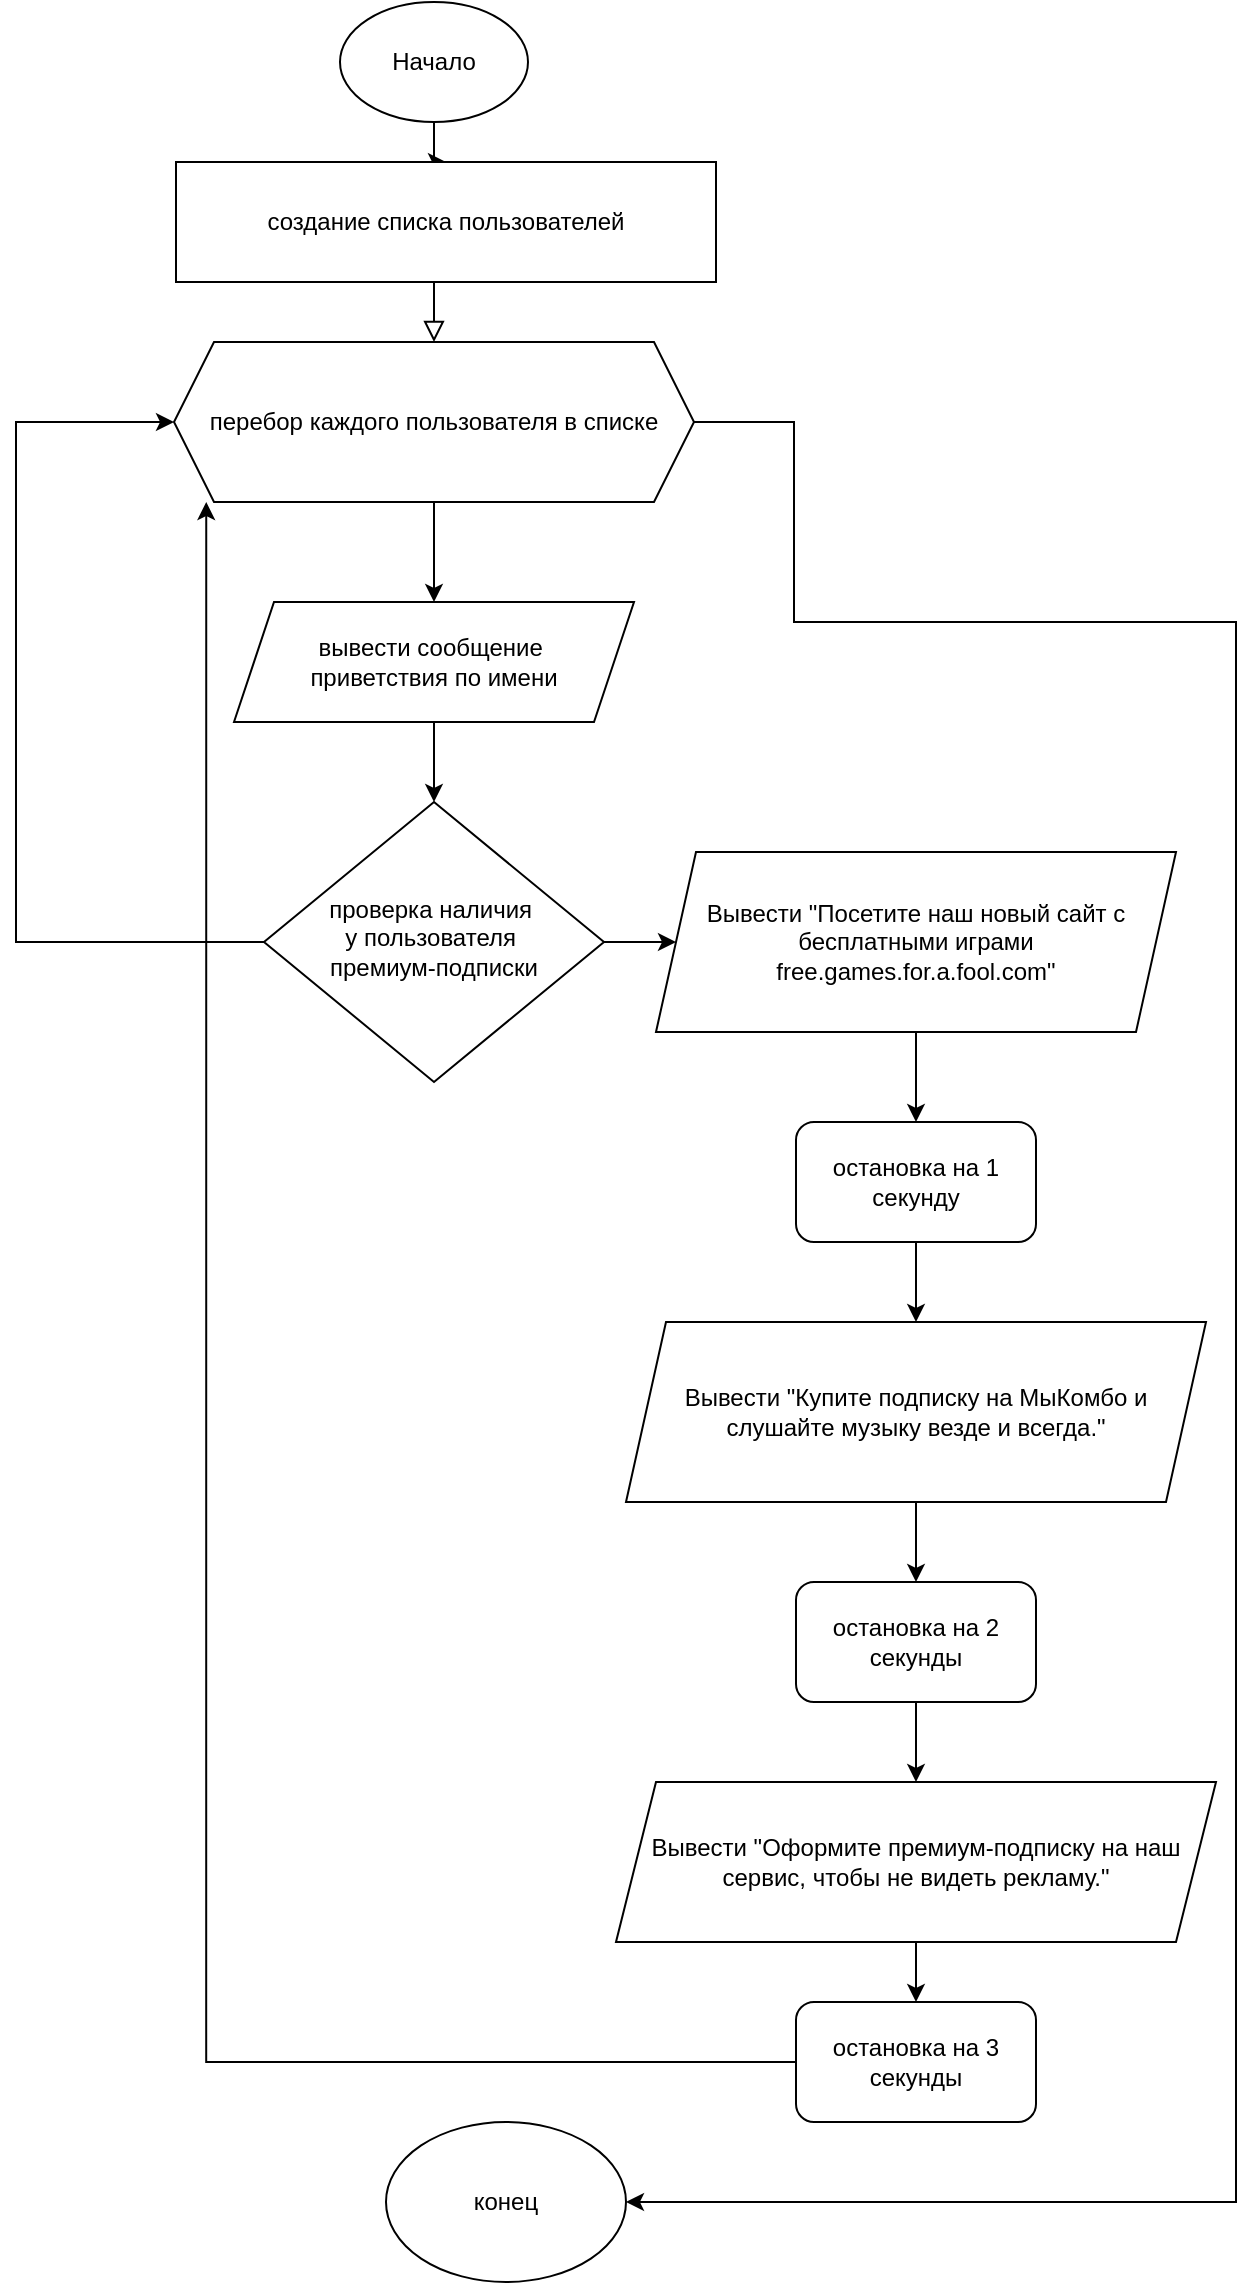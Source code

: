 <mxfile version="24.4.0" type="device">
  <diagram id="C5RBs43oDa-KdzZeNtuy" name="Page-1">
    <mxGraphModel dx="1434" dy="3084" grid="1" gridSize="10" guides="1" tooltips="1" connect="1" arrows="1" fold="1" page="1" pageScale="1" pageWidth="827" pageHeight="1169" math="0" shadow="0">
      <root>
        <mxCell id="WIyWlLk6GJQsqaUBKTNV-0" />
        <mxCell id="WIyWlLk6GJQsqaUBKTNV-1" parent="WIyWlLk6GJQsqaUBKTNV-0" />
        <mxCell id="WIyWlLk6GJQsqaUBKTNV-2" value="" style="rounded=0;html=1;jettySize=auto;orthogonalLoop=1;fontSize=11;endArrow=block;endFill=0;endSize=8;strokeWidth=1;shadow=0;labelBackgroundColor=none;edgeStyle=orthogonalEdgeStyle;exitX=0.5;exitY=1;exitDx=0;exitDy=0;entryX=0.5;entryY=0;entryDx=0;entryDy=0;" parent="WIyWlLk6GJQsqaUBKTNV-1" source="zASFLG1L3WaEbDSjhx9o-14" target="zASFLG1L3WaEbDSjhx9o-2" edge="1">
          <mxGeometry relative="1" as="geometry">
            <mxPoint x="400" y="160" as="sourcePoint" />
            <Array as="points" />
          </mxGeometry>
        </mxCell>
        <mxCell id="zASFLG1L3WaEbDSjhx9o-32" style="edgeStyle=orthogonalEdgeStyle;rounded=0;orthogonalLoop=1;jettySize=auto;html=1;exitX=0;exitY=0.5;exitDx=0;exitDy=0;entryX=0;entryY=0.5;entryDx=0;entryDy=0;" edge="1" parent="WIyWlLk6GJQsqaUBKTNV-1" source="WIyWlLk6GJQsqaUBKTNV-6" target="zASFLG1L3WaEbDSjhx9o-2">
          <mxGeometry relative="1" as="geometry">
            <mxPoint x="90" y="-1980" as="targetPoint" />
            <mxPoint x="149" y="-1720" as="sourcePoint" />
            <Array as="points">
              <mxPoint x="150" y="-1860" />
              <mxPoint x="150" y="-2120" />
            </Array>
          </mxGeometry>
        </mxCell>
        <mxCell id="zASFLG1L3WaEbDSjhx9o-36" value="" style="edgeStyle=orthogonalEdgeStyle;rounded=0;orthogonalLoop=1;jettySize=auto;html=1;" edge="1" parent="WIyWlLk6GJQsqaUBKTNV-1" source="WIyWlLk6GJQsqaUBKTNV-6" target="zASFLG1L3WaEbDSjhx9o-5">
          <mxGeometry relative="1" as="geometry" />
        </mxCell>
        <mxCell id="WIyWlLk6GJQsqaUBKTNV-6" value="проверка наличия&amp;nbsp;&lt;div&gt;у пользователя&amp;nbsp;&lt;/div&gt;&lt;div&gt;премиум-подписки&lt;/div&gt;" style="rhombus;whiteSpace=wrap;html=1;shadow=0;fontFamily=Helvetica;fontSize=12;align=center;strokeWidth=1;spacing=6;spacingTop=-4;" parent="WIyWlLk6GJQsqaUBKTNV-1" vertex="1">
          <mxGeometry x="274" y="-1930" width="170" height="140" as="geometry" />
        </mxCell>
        <mxCell id="zASFLG1L3WaEbDSjhx9o-0" value="Начало" style="ellipse;whiteSpace=wrap;html=1;" vertex="1" parent="WIyWlLk6GJQsqaUBKTNV-1">
          <mxGeometry x="312" y="-2330" width="94" height="60" as="geometry" />
        </mxCell>
        <mxCell id="zASFLG1L3WaEbDSjhx9o-16" value="" style="edgeStyle=orthogonalEdgeStyle;rounded=0;orthogonalLoop=1;jettySize=auto;html=1;" edge="1" parent="WIyWlLk6GJQsqaUBKTNV-1" source="zASFLG1L3WaEbDSjhx9o-2" target="zASFLG1L3WaEbDSjhx9o-4">
          <mxGeometry relative="1" as="geometry" />
        </mxCell>
        <mxCell id="zASFLG1L3WaEbDSjhx9o-31" value="" style="edgeStyle=orthogonalEdgeStyle;rounded=0;orthogonalLoop=1;jettySize=auto;html=1;exitX=1;exitY=0.5;exitDx=0;exitDy=0;" edge="1" parent="WIyWlLk6GJQsqaUBKTNV-1" source="zASFLG1L3WaEbDSjhx9o-2" target="zASFLG1L3WaEbDSjhx9o-23">
          <mxGeometry relative="1" as="geometry">
            <mxPoint x="540" y="-2080" as="sourcePoint" />
            <Array as="points">
              <mxPoint x="539" y="-2120" />
              <mxPoint x="539" y="-2020" />
              <mxPoint x="760" y="-2020" />
              <mxPoint x="760" y="-1230" />
            </Array>
          </mxGeometry>
        </mxCell>
        <mxCell id="zASFLG1L3WaEbDSjhx9o-2" value="&lt;div&gt;&lt;span style=&quot;background-color: initial;&quot;&gt;перебор каждого пользователя в списке&lt;/span&gt;&lt;br&gt;&lt;/div&gt;" style="shape=hexagon;perimeter=hexagonPerimeter2;whiteSpace=wrap;html=1;fixedSize=1;" vertex="1" parent="WIyWlLk6GJQsqaUBKTNV-1">
          <mxGeometry x="229" y="-2160" width="260" height="80" as="geometry" />
        </mxCell>
        <mxCell id="zASFLG1L3WaEbDSjhx9o-17" value="" style="edgeStyle=orthogonalEdgeStyle;rounded=0;orthogonalLoop=1;jettySize=auto;html=1;" edge="1" parent="WIyWlLk6GJQsqaUBKTNV-1" source="zASFLG1L3WaEbDSjhx9o-4" target="WIyWlLk6GJQsqaUBKTNV-6">
          <mxGeometry relative="1" as="geometry" />
        </mxCell>
        <mxCell id="zASFLG1L3WaEbDSjhx9o-4" value="вывести сообщение&amp;nbsp;&lt;div&gt;приветствия по имени&lt;/div&gt;" style="shape=parallelogram;perimeter=parallelogramPerimeter;whiteSpace=wrap;html=1;fixedSize=1;" vertex="1" parent="WIyWlLk6GJQsqaUBKTNV-1">
          <mxGeometry x="259" y="-2030" width="200" height="60" as="geometry" />
        </mxCell>
        <mxCell id="zASFLG1L3WaEbDSjhx9o-26" value="" style="edgeStyle=orthogonalEdgeStyle;rounded=0;orthogonalLoop=1;jettySize=auto;html=1;" edge="1" parent="WIyWlLk6GJQsqaUBKTNV-1" source="zASFLG1L3WaEbDSjhx9o-5" target="zASFLG1L3WaEbDSjhx9o-19">
          <mxGeometry relative="1" as="geometry" />
        </mxCell>
        <mxCell id="zASFLG1L3WaEbDSjhx9o-5" value="Вывести&amp;nbsp;&quot;Посетите наш новый сайт с бесплатными играми free.games.for.a.fool.com&quot;" style="shape=parallelogram;perimeter=parallelogramPerimeter;whiteSpace=wrap;html=1;fixedSize=1;" vertex="1" parent="WIyWlLk6GJQsqaUBKTNV-1">
          <mxGeometry x="470" y="-1905" width="260" height="90" as="geometry" />
        </mxCell>
        <mxCell id="zASFLG1L3WaEbDSjhx9o-28" value="" style="edgeStyle=orthogonalEdgeStyle;rounded=0;orthogonalLoop=1;jettySize=auto;html=1;" edge="1" parent="WIyWlLk6GJQsqaUBKTNV-1" source="zASFLG1L3WaEbDSjhx9o-6" target="zASFLG1L3WaEbDSjhx9o-21">
          <mxGeometry relative="1" as="geometry" />
        </mxCell>
        <mxCell id="zASFLG1L3WaEbDSjhx9o-6" value="Вывести&amp;nbsp;&quot;Купите подписку на МыКомбо и слушайте музыку везде и всегда.&quot;" style="shape=parallelogram;perimeter=parallelogramPerimeter;whiteSpace=wrap;html=1;fixedSize=1;" vertex="1" parent="WIyWlLk6GJQsqaUBKTNV-1">
          <mxGeometry x="455" y="-1670" width="290" height="90" as="geometry" />
        </mxCell>
        <mxCell id="zASFLG1L3WaEbDSjhx9o-30" value="" style="edgeStyle=orthogonalEdgeStyle;rounded=0;orthogonalLoop=1;jettySize=auto;html=1;" edge="1" parent="WIyWlLk6GJQsqaUBKTNV-1" source="zASFLG1L3WaEbDSjhx9o-7" target="zASFLG1L3WaEbDSjhx9o-22">
          <mxGeometry relative="1" as="geometry" />
        </mxCell>
        <mxCell id="zASFLG1L3WaEbDSjhx9o-7" value="Вывести&amp;nbsp;&quot;Оформите премиум-подписку на наш сервис, чтобы не видеть рекламу.&quot;" style="shape=parallelogram;perimeter=parallelogramPerimeter;whiteSpace=wrap;html=1;fixedSize=1;" vertex="1" parent="WIyWlLk6GJQsqaUBKTNV-1">
          <mxGeometry x="450" y="-1440" width="300" height="80" as="geometry" />
        </mxCell>
        <mxCell id="zASFLG1L3WaEbDSjhx9o-27" value="" style="edgeStyle=orthogonalEdgeStyle;rounded=0;orthogonalLoop=1;jettySize=auto;html=1;" edge="1" parent="WIyWlLk6GJQsqaUBKTNV-1" source="zASFLG1L3WaEbDSjhx9o-19" target="zASFLG1L3WaEbDSjhx9o-6">
          <mxGeometry relative="1" as="geometry" />
        </mxCell>
        <mxCell id="zASFLG1L3WaEbDSjhx9o-19" value="остановка на 1 секунду" style="rounded=1;whiteSpace=wrap;html=1;" vertex="1" parent="WIyWlLk6GJQsqaUBKTNV-1">
          <mxGeometry x="540" y="-1770" width="120" height="60" as="geometry" />
        </mxCell>
        <mxCell id="zASFLG1L3WaEbDSjhx9o-29" value="" style="edgeStyle=orthogonalEdgeStyle;rounded=0;orthogonalLoop=1;jettySize=auto;html=1;" edge="1" parent="WIyWlLk6GJQsqaUBKTNV-1" source="zASFLG1L3WaEbDSjhx9o-21" target="zASFLG1L3WaEbDSjhx9o-7">
          <mxGeometry relative="1" as="geometry" />
        </mxCell>
        <mxCell id="zASFLG1L3WaEbDSjhx9o-21" value="остановка на 2 секунды" style="rounded=1;whiteSpace=wrap;html=1;" vertex="1" parent="WIyWlLk6GJQsqaUBKTNV-1">
          <mxGeometry x="540" y="-1540" width="120" height="60" as="geometry" />
        </mxCell>
        <mxCell id="zASFLG1L3WaEbDSjhx9o-33" style="edgeStyle=orthogonalEdgeStyle;rounded=0;orthogonalLoop=1;jettySize=auto;html=1;exitX=0;exitY=0.5;exitDx=0;exitDy=0;entryX=0.062;entryY=1;entryDx=0;entryDy=0;entryPerimeter=0;" edge="1" parent="WIyWlLk6GJQsqaUBKTNV-1" source="zASFLG1L3WaEbDSjhx9o-22" target="zASFLG1L3WaEbDSjhx9o-2">
          <mxGeometry relative="1" as="geometry">
            <mxPoint x="299" y="-1990" as="targetPoint" />
            <mxPoint x="310.02" y="-1124.08" as="sourcePoint" />
            <Array as="points">
              <mxPoint x="245" y="-1300" />
            </Array>
          </mxGeometry>
        </mxCell>
        <mxCell id="zASFLG1L3WaEbDSjhx9o-22" value="остановка на 3 секунды" style="rounded=1;whiteSpace=wrap;html=1;" vertex="1" parent="WIyWlLk6GJQsqaUBKTNV-1">
          <mxGeometry x="540" y="-1330" width="120" height="60" as="geometry" />
        </mxCell>
        <mxCell id="zASFLG1L3WaEbDSjhx9o-23" value="конец" style="ellipse;whiteSpace=wrap;html=1;" vertex="1" parent="WIyWlLk6GJQsqaUBKTNV-1">
          <mxGeometry x="335" y="-1270" width="120" height="80" as="geometry" />
        </mxCell>
        <mxCell id="zASFLG1L3WaEbDSjhx9o-24" value="" style="edgeStyle=orthogonalEdgeStyle;rounded=0;orthogonalLoop=1;jettySize=auto;html=1;" edge="1" parent="WIyWlLk6GJQsqaUBKTNV-1" source="zASFLG1L3WaEbDSjhx9o-0" target="zASFLG1L3WaEbDSjhx9o-14">
          <mxGeometry relative="1" as="geometry">
            <mxPoint x="414" y="-2190" as="sourcePoint" />
            <mxPoint x="400" y="80" as="targetPoint" />
          </mxGeometry>
        </mxCell>
        <mxCell id="zASFLG1L3WaEbDSjhx9o-14" value="&lt;div&gt;создание списка пользователей&lt;/div&gt;" style="rounded=0;whiteSpace=wrap;html=1;" vertex="1" parent="WIyWlLk6GJQsqaUBKTNV-1">
          <mxGeometry x="230" y="-2250" width="270" height="60" as="geometry" />
        </mxCell>
      </root>
    </mxGraphModel>
  </diagram>
</mxfile>
